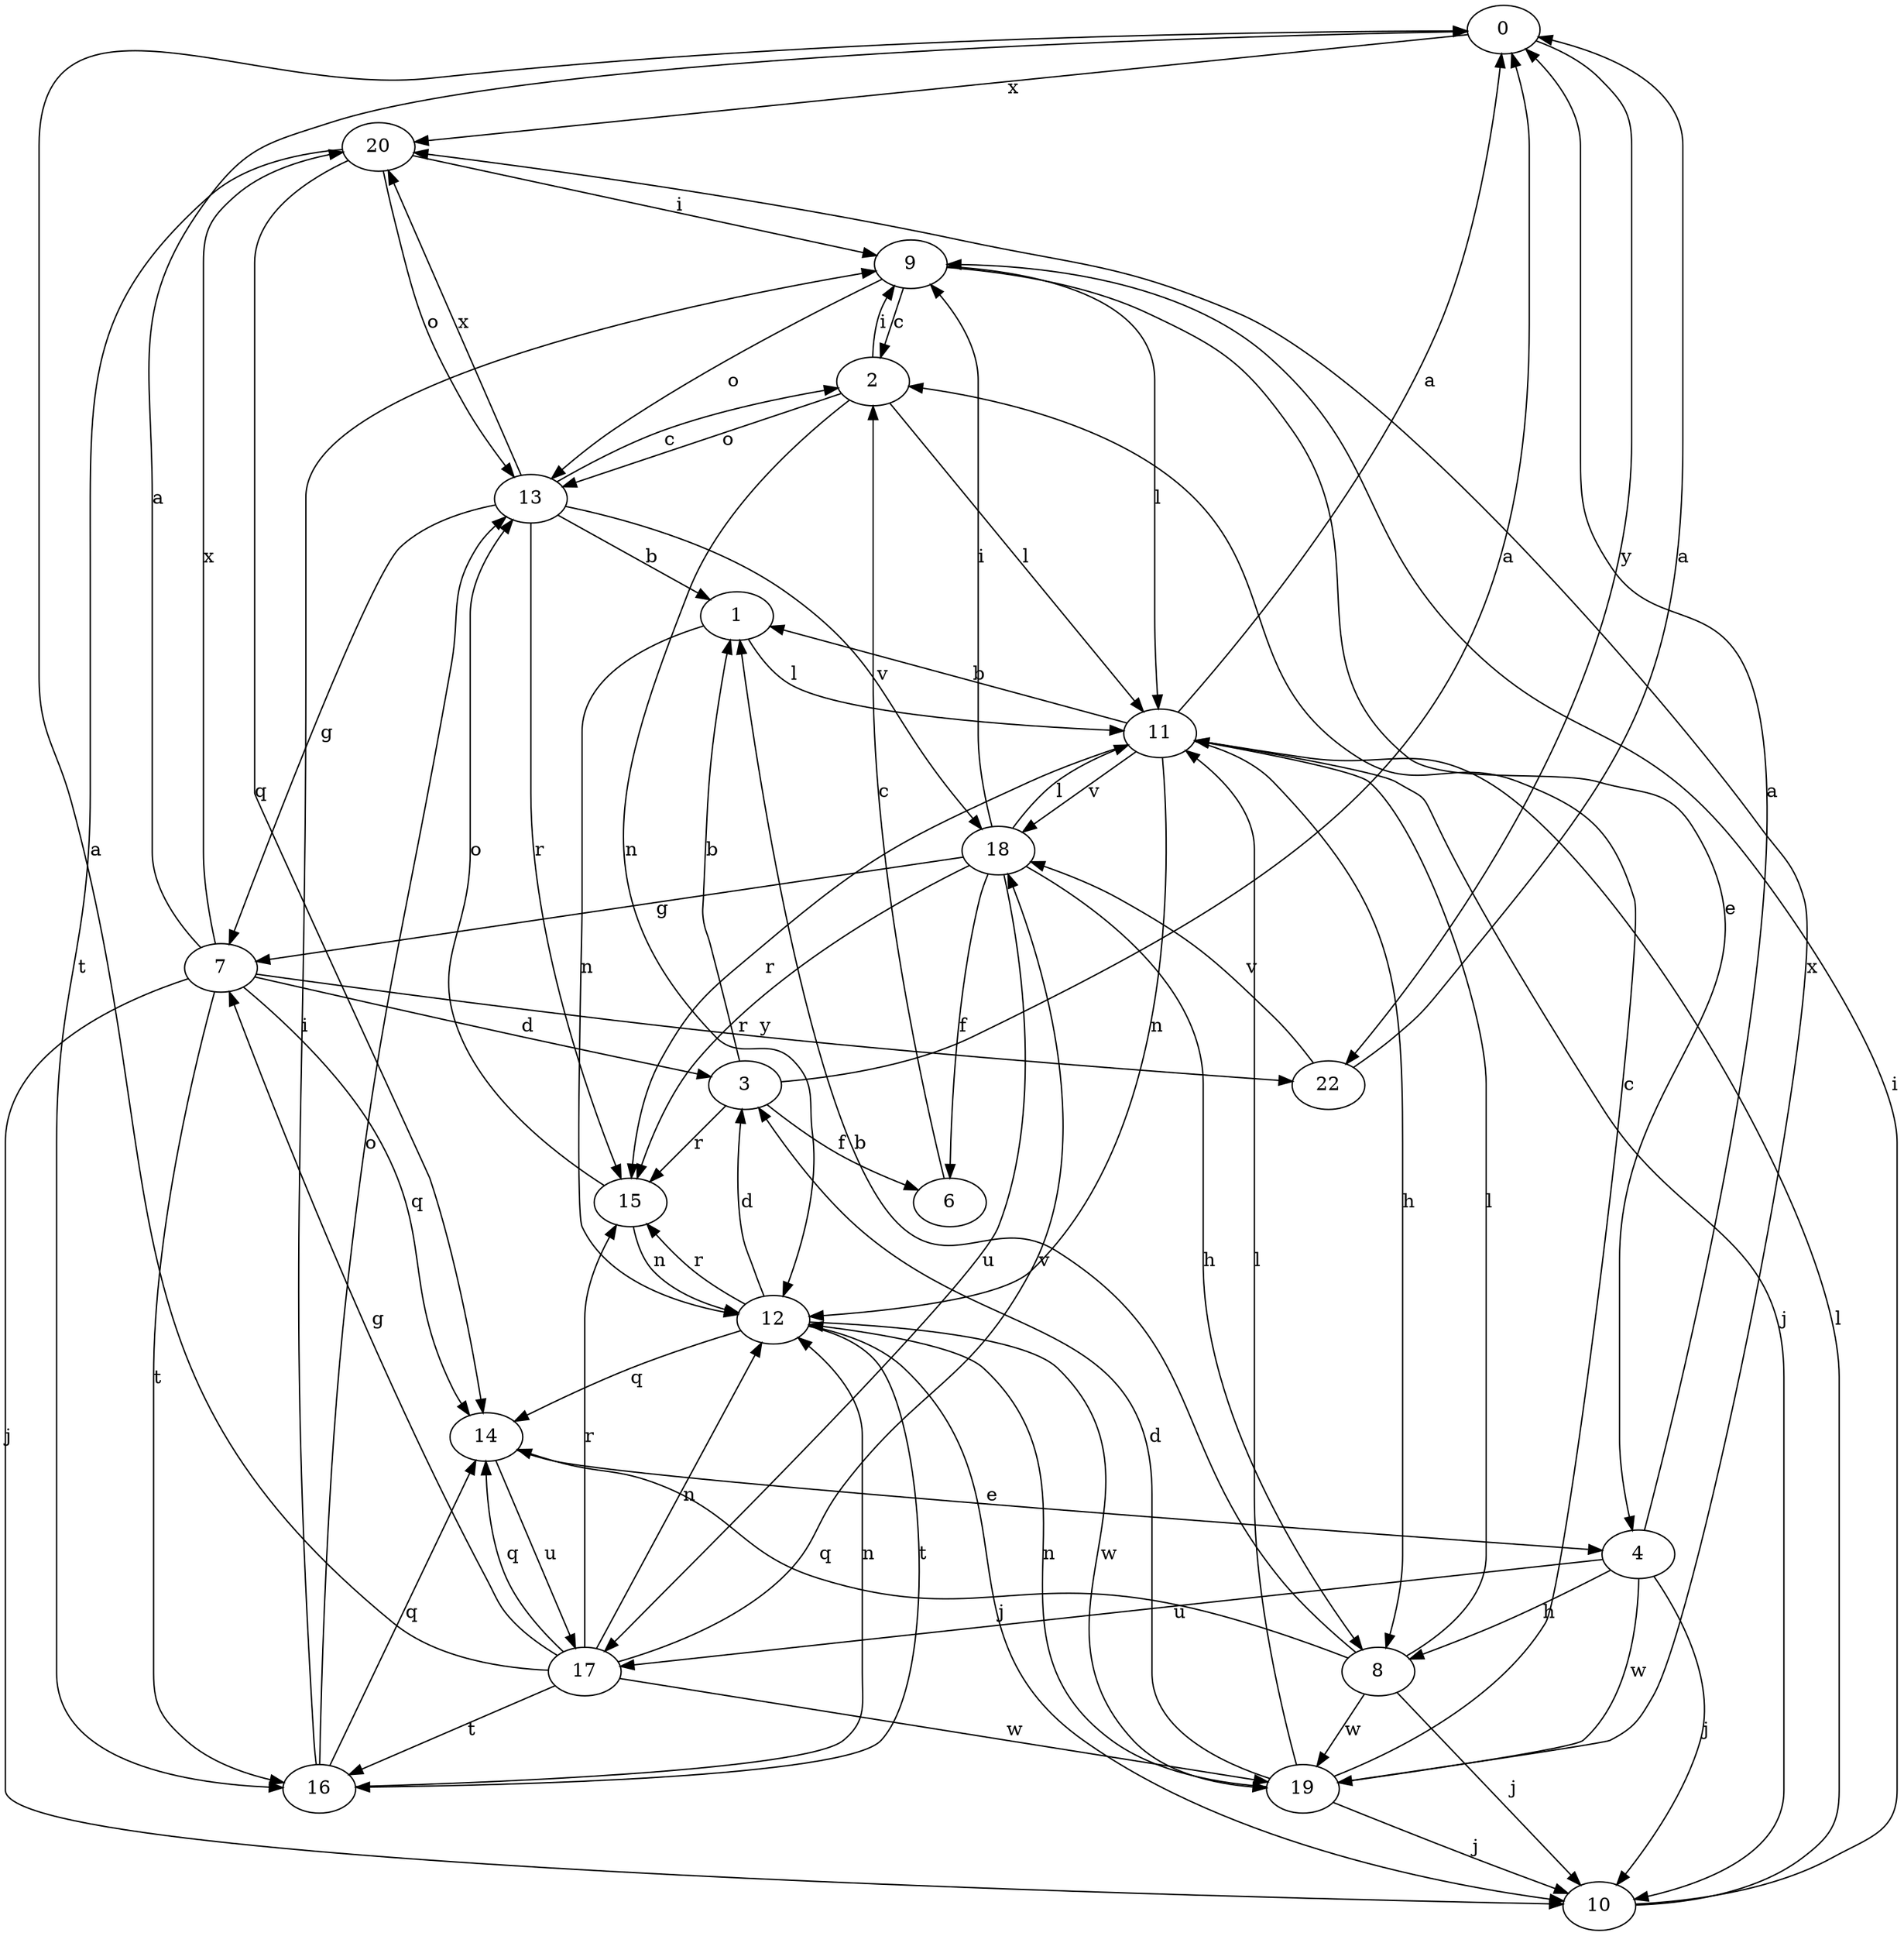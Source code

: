 strict digraph  {
0;
1;
2;
3;
4;
6;
7;
8;
9;
10;
11;
12;
13;
14;
15;
16;
17;
18;
19;
20;
22;
0 -> 20  [label=x];
0 -> 22  [label=y];
1 -> 11  [label=l];
1 -> 12  [label=n];
2 -> 9  [label=i];
2 -> 11  [label=l];
2 -> 12  [label=n];
2 -> 13  [label=o];
3 -> 0  [label=a];
3 -> 1  [label=b];
3 -> 6  [label=f];
3 -> 15  [label=r];
4 -> 0  [label=a];
4 -> 8  [label=h];
4 -> 10  [label=j];
4 -> 17  [label=u];
4 -> 19  [label=w];
6 -> 2  [label=c];
7 -> 0  [label=a];
7 -> 3  [label=d];
7 -> 10  [label=j];
7 -> 14  [label=q];
7 -> 16  [label=t];
7 -> 20  [label=x];
7 -> 22  [label=y];
8 -> 1  [label=b];
8 -> 10  [label=j];
8 -> 11  [label=l];
8 -> 14  [label=q];
8 -> 19  [label=w];
9 -> 2  [label=c];
9 -> 4  [label=e];
9 -> 11  [label=l];
9 -> 13  [label=o];
10 -> 9  [label=i];
10 -> 11  [label=l];
11 -> 0  [label=a];
11 -> 1  [label=b];
11 -> 8  [label=h];
11 -> 10  [label=j];
11 -> 12  [label=n];
11 -> 15  [label=r];
11 -> 18  [label=v];
12 -> 3  [label=d];
12 -> 10  [label=j];
12 -> 14  [label=q];
12 -> 15  [label=r];
12 -> 16  [label=t];
12 -> 19  [label=w];
13 -> 1  [label=b];
13 -> 2  [label=c];
13 -> 7  [label=g];
13 -> 15  [label=r];
13 -> 18  [label=v];
13 -> 20  [label=x];
14 -> 4  [label=e];
14 -> 17  [label=u];
15 -> 12  [label=n];
15 -> 13  [label=o];
16 -> 9  [label=i];
16 -> 12  [label=n];
16 -> 13  [label=o];
16 -> 14  [label=q];
17 -> 0  [label=a];
17 -> 7  [label=g];
17 -> 12  [label=n];
17 -> 14  [label=q];
17 -> 15  [label=r];
17 -> 16  [label=t];
17 -> 18  [label=v];
17 -> 19  [label=w];
18 -> 6  [label=f];
18 -> 7  [label=g];
18 -> 8  [label=h];
18 -> 9  [label=i];
18 -> 11  [label=l];
18 -> 15  [label=r];
18 -> 17  [label=u];
19 -> 2  [label=c];
19 -> 3  [label=d];
19 -> 10  [label=j];
19 -> 11  [label=l];
19 -> 12  [label=n];
19 -> 20  [label=x];
20 -> 9  [label=i];
20 -> 13  [label=o];
20 -> 14  [label=q];
20 -> 16  [label=t];
22 -> 0  [label=a];
22 -> 18  [label=v];
}
